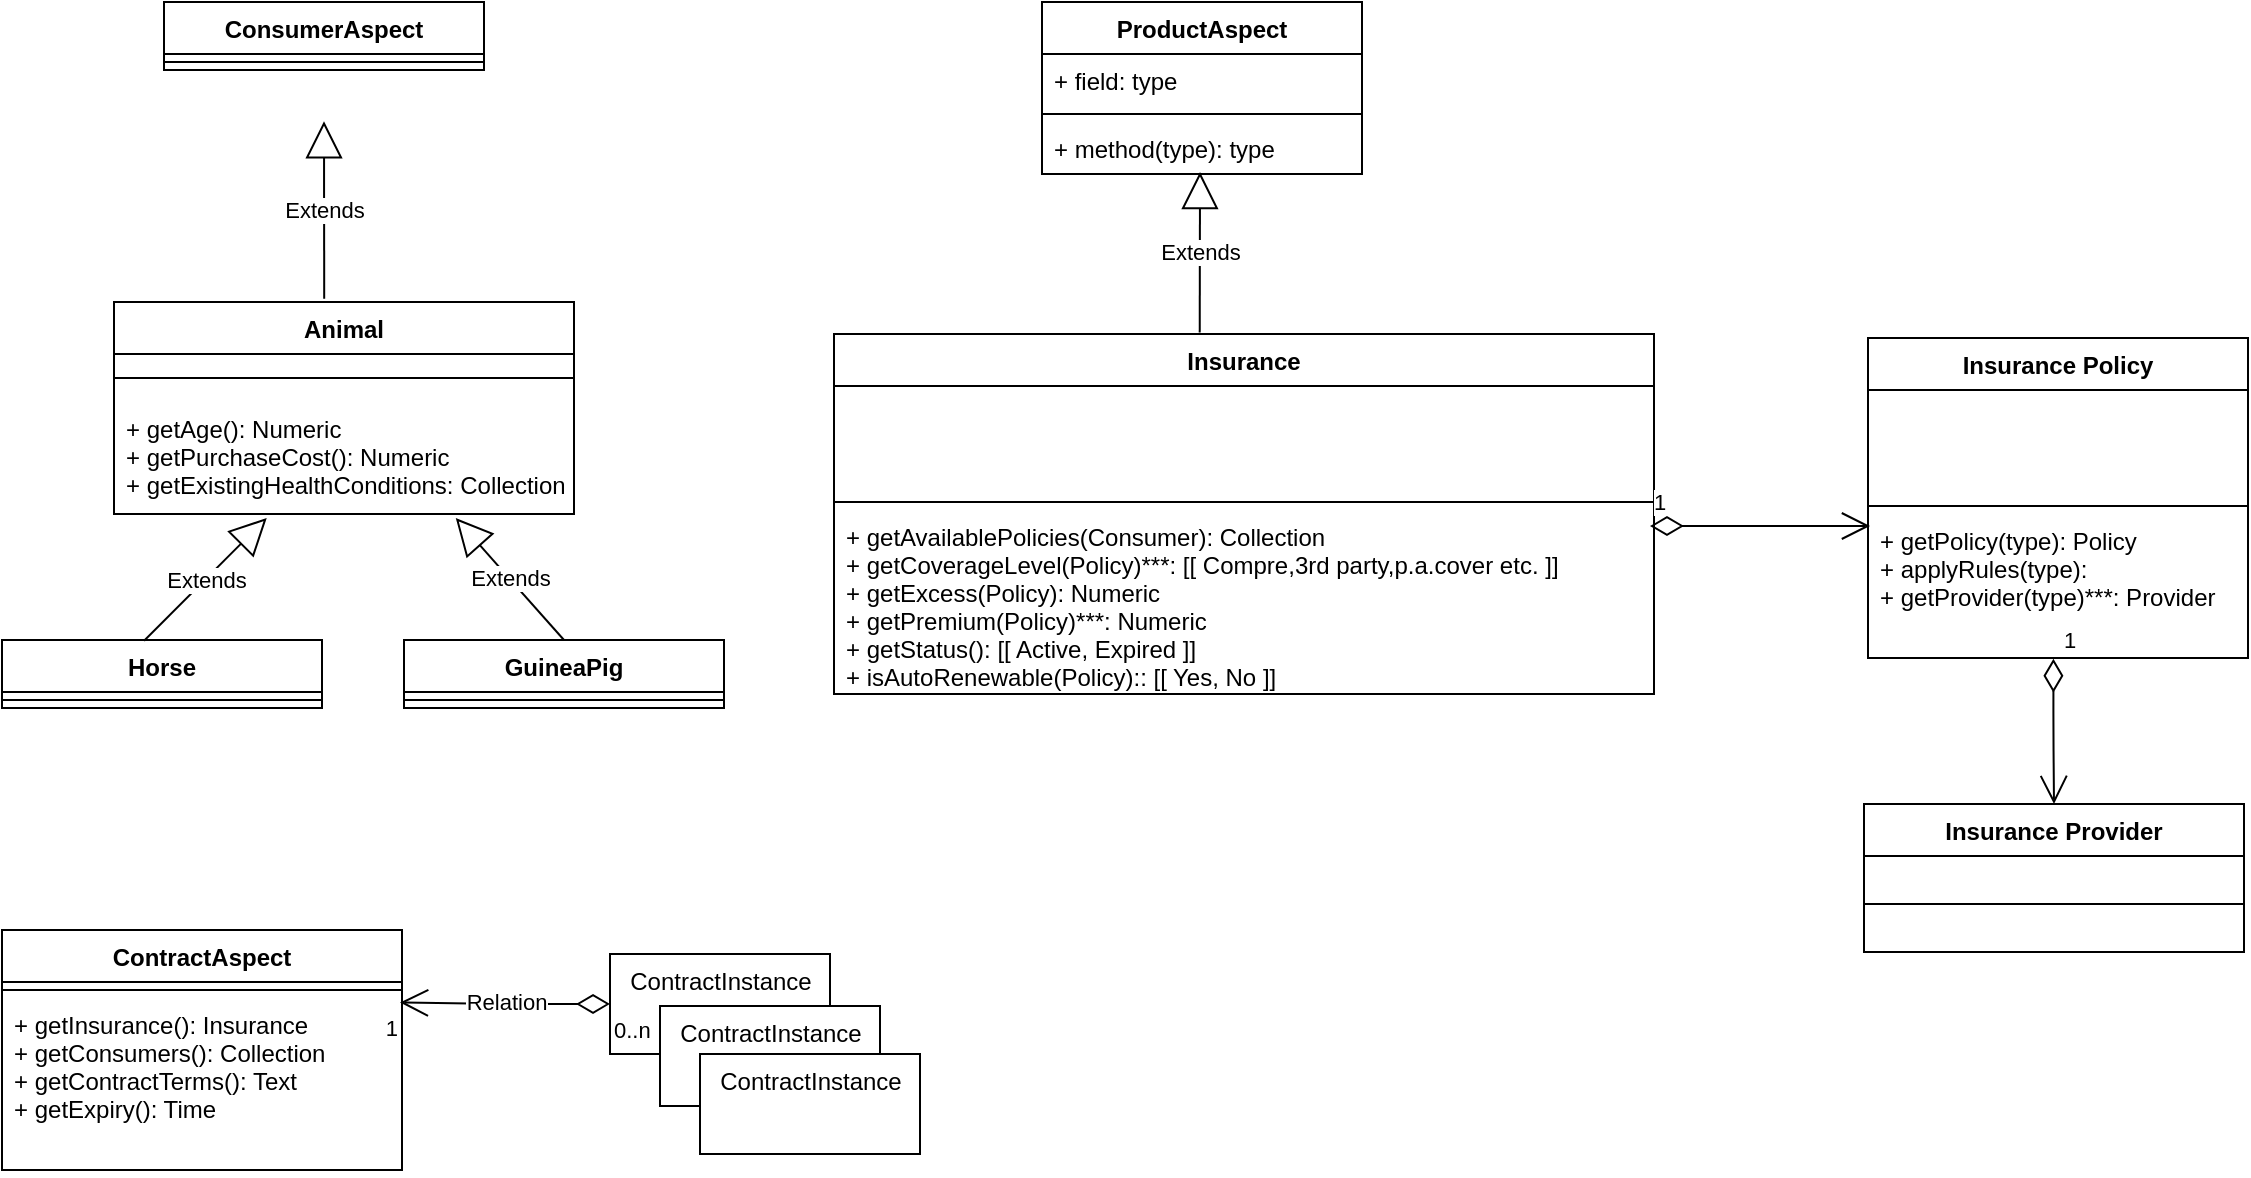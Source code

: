 <mxfile version="14.4.2" type="github">
  <diagram id="BQNJwQdTI9QfFtULlRav" name="Page-1">
    <mxGraphModel dx="782" dy="492" grid="1" gridSize="10" guides="1" tooltips="1" connect="1" arrows="1" fold="1" page="1" pageScale="1" pageWidth="827" pageHeight="1169" math="0" shadow="0">
      <root>
        <mxCell id="0" />
        <mxCell id="1" parent="0" />
        <mxCell id="ic-FxO2gObRZu7HW6Gbt-1" value="ProductAspect" style="swimlane;fontStyle=1;align=center;verticalAlign=top;childLayout=stackLayout;horizontal=1;startSize=26;horizontalStack=0;resizeParent=1;resizeParentMax=0;resizeLast=0;collapsible=1;marginBottom=0;" vertex="1" parent="1">
          <mxGeometry x="639" y="40" width="160" height="86" as="geometry" />
        </mxCell>
        <mxCell id="ic-FxO2gObRZu7HW6Gbt-2" value="+ field: type" style="text;strokeColor=none;fillColor=none;align=left;verticalAlign=top;spacingLeft=4;spacingRight=4;overflow=hidden;rotatable=0;points=[[0,0.5],[1,0.5]];portConstraint=eastwest;" vertex="1" parent="ic-FxO2gObRZu7HW6Gbt-1">
          <mxGeometry y="26" width="160" height="26" as="geometry" />
        </mxCell>
        <mxCell id="ic-FxO2gObRZu7HW6Gbt-3" value="" style="line;strokeWidth=1;fillColor=none;align=left;verticalAlign=middle;spacingTop=-1;spacingLeft=3;spacingRight=3;rotatable=0;labelPosition=right;points=[];portConstraint=eastwest;" vertex="1" parent="ic-FxO2gObRZu7HW6Gbt-1">
          <mxGeometry y="52" width="160" height="8" as="geometry" />
        </mxCell>
        <mxCell id="ic-FxO2gObRZu7HW6Gbt-4" value="+ method(type): type" style="text;strokeColor=none;fillColor=none;align=left;verticalAlign=top;spacingLeft=4;spacingRight=4;overflow=hidden;rotatable=0;points=[[0,0.5],[1,0.5]];portConstraint=eastwest;" vertex="1" parent="ic-FxO2gObRZu7HW6Gbt-1">
          <mxGeometry y="60" width="160" height="26" as="geometry" />
        </mxCell>
        <mxCell id="ic-FxO2gObRZu7HW6Gbt-5" value="Insurance" style="swimlane;fontStyle=1;align=center;verticalAlign=top;childLayout=stackLayout;horizontal=1;startSize=26;horizontalStack=0;resizeParent=1;resizeParentMax=0;resizeLast=0;collapsible=1;marginBottom=0;" vertex="1" parent="1">
          <mxGeometry x="535" y="206" width="410" height="180" as="geometry" />
        </mxCell>
        <mxCell id="ic-FxO2gObRZu7HW6Gbt-6" value="&#xa;" style="text;strokeColor=none;fillColor=none;align=left;verticalAlign=top;spacingLeft=4;spacingRight=4;overflow=hidden;rotatable=0;points=[[0,0.5],[1,0.5]];portConstraint=eastwest;" vertex="1" parent="ic-FxO2gObRZu7HW6Gbt-5">
          <mxGeometry y="26" width="410" height="54" as="geometry" />
        </mxCell>
        <mxCell id="ic-FxO2gObRZu7HW6Gbt-7" value="" style="line;strokeWidth=1;fillColor=none;align=left;verticalAlign=middle;spacingTop=-1;spacingLeft=3;spacingRight=3;rotatable=0;labelPosition=right;points=[];portConstraint=eastwest;" vertex="1" parent="ic-FxO2gObRZu7HW6Gbt-5">
          <mxGeometry y="80" width="410" height="8" as="geometry" />
        </mxCell>
        <mxCell id="ic-FxO2gObRZu7HW6Gbt-8" value="+ getAvailablePolicies(Consumer): Collection&#xa;+ getCoverageLevel(Policy)***: [[ Compre,3rd party,p.a.cover etc. ]]&#xa;+ getExcess(Policy): Numeric &#xa;+ getPremium(Policy)***: Numeric&#xa;+ getStatus(): [[ Active, Expired ]]&#xa;+ isAutoRenewable(Policy):: [[ Yes, No ]]" style="text;strokeColor=none;fillColor=none;align=left;verticalAlign=top;spacingLeft=4;spacingRight=4;overflow=hidden;rotatable=0;points=[[0,0.5],[1,0.5]];portConstraint=eastwest;" vertex="1" parent="ic-FxO2gObRZu7HW6Gbt-5">
          <mxGeometry y="88" width="410" height="92" as="geometry" />
        </mxCell>
        <mxCell id="ic-FxO2gObRZu7HW6Gbt-9" value="Extends" style="endArrow=block;endSize=16;endFill=0;html=1;exitX=0.446;exitY=-0.004;exitDx=0;exitDy=0;exitPerimeter=0;" edge="1" parent="1" source="ic-FxO2gObRZu7HW6Gbt-5">
          <mxGeometry width="160" relative="1" as="geometry">
            <mxPoint x="727" y="233" as="sourcePoint" />
            <mxPoint x="718" y="125" as="targetPoint" />
          </mxGeometry>
        </mxCell>
        <mxCell id="ic-FxO2gObRZu7HW6Gbt-14" value="Insurance Policy" style="swimlane;fontStyle=1;align=center;verticalAlign=top;childLayout=stackLayout;horizontal=1;startSize=26;horizontalStack=0;resizeParent=1;resizeParentMax=0;resizeLast=0;collapsible=1;marginBottom=0;" vertex="1" parent="1">
          <mxGeometry x="1052" y="208" width="190" height="160" as="geometry" />
        </mxCell>
        <mxCell id="ic-FxO2gObRZu7HW6Gbt-15" value="&#xa;" style="text;strokeColor=none;fillColor=none;align=left;verticalAlign=top;spacingLeft=4;spacingRight=4;overflow=hidden;rotatable=0;points=[[0,0.5],[1,0.5]];portConstraint=eastwest;" vertex="1" parent="ic-FxO2gObRZu7HW6Gbt-14">
          <mxGeometry y="26" width="190" height="54" as="geometry" />
        </mxCell>
        <mxCell id="ic-FxO2gObRZu7HW6Gbt-16" value="" style="line;strokeWidth=1;fillColor=none;align=left;verticalAlign=middle;spacingTop=-1;spacingLeft=3;spacingRight=3;rotatable=0;labelPosition=right;points=[];portConstraint=eastwest;" vertex="1" parent="ic-FxO2gObRZu7HW6Gbt-14">
          <mxGeometry y="80" width="190" height="8" as="geometry" />
        </mxCell>
        <mxCell id="ic-FxO2gObRZu7HW6Gbt-17" value="+ getPolicy(type): Policy&#xa;+ applyRules(type): &#xa;+ getProvider(type)***: Provider" style="text;strokeColor=none;fillColor=none;align=left;verticalAlign=top;spacingLeft=4;spacingRight=4;overflow=hidden;rotatable=0;points=[[0,0.5],[1,0.5]];portConstraint=eastwest;" vertex="1" parent="ic-FxO2gObRZu7HW6Gbt-14">
          <mxGeometry y="88" width="190" height="72" as="geometry" />
        </mxCell>
        <mxCell id="ic-FxO2gObRZu7HW6Gbt-19" value="1" style="endArrow=open;html=1;endSize=12;startArrow=diamondThin;startSize=14;startFill=0;edgeStyle=orthogonalEdgeStyle;align=left;verticalAlign=bottom;" edge="1" parent="1">
          <mxGeometry x="-1" y="3" relative="1" as="geometry">
            <mxPoint x="943" y="302" as="sourcePoint" />
            <mxPoint x="1053" y="302" as="targetPoint" />
          </mxGeometry>
        </mxCell>
        <mxCell id="ic-FxO2gObRZu7HW6Gbt-20" value="ConsumerAspect" style="swimlane;fontStyle=1;align=center;verticalAlign=top;childLayout=stackLayout;horizontal=1;startSize=26;horizontalStack=0;resizeParent=1;resizeParentMax=0;resizeLast=0;collapsible=1;marginBottom=0;" vertex="1" parent="1">
          <mxGeometry x="200" y="40" width="160" height="34" as="geometry" />
        </mxCell>
        <mxCell id="ic-FxO2gObRZu7HW6Gbt-22" value="" style="line;strokeWidth=1;fillColor=none;align=left;verticalAlign=middle;spacingTop=-1;spacingLeft=3;spacingRight=3;rotatable=0;labelPosition=right;points=[];portConstraint=eastwest;" vertex="1" parent="ic-FxO2gObRZu7HW6Gbt-20">
          <mxGeometry y="26" width="160" height="8" as="geometry" />
        </mxCell>
        <mxCell id="ic-FxO2gObRZu7HW6Gbt-25" value="Horse" style="swimlane;fontStyle=1;align=center;verticalAlign=top;childLayout=stackLayout;horizontal=1;startSize=26;horizontalStack=0;resizeParent=1;resizeParentMax=0;resizeLast=0;collapsible=1;marginBottom=0;" vertex="1" parent="1">
          <mxGeometry x="119" y="359" width="160" height="34" as="geometry" />
        </mxCell>
        <mxCell id="ic-FxO2gObRZu7HW6Gbt-27" value="" style="line;strokeWidth=1;fillColor=none;align=left;verticalAlign=middle;spacingTop=-1;spacingLeft=3;spacingRight=3;rotatable=0;labelPosition=right;points=[];portConstraint=eastwest;" vertex="1" parent="ic-FxO2gObRZu7HW6Gbt-25">
          <mxGeometry y="26" width="160" height="8" as="geometry" />
        </mxCell>
        <mxCell id="ic-FxO2gObRZu7HW6Gbt-29" value="Animal" style="swimlane;fontStyle=1;align=center;verticalAlign=top;childLayout=stackLayout;horizontal=1;startSize=26;horizontalStack=0;resizeParent=1;resizeParentMax=0;resizeLast=0;collapsible=1;marginBottom=0;" vertex="1" parent="1">
          <mxGeometry x="175" y="190" width="230" height="106" as="geometry" />
        </mxCell>
        <mxCell id="ic-FxO2gObRZu7HW6Gbt-31" value="" style="line;strokeWidth=1;fillColor=none;align=left;verticalAlign=middle;spacingTop=-1;spacingLeft=3;spacingRight=3;rotatable=0;labelPosition=right;points=[];portConstraint=eastwest;" vertex="1" parent="ic-FxO2gObRZu7HW6Gbt-29">
          <mxGeometry y="26" width="230" height="24" as="geometry" />
        </mxCell>
        <mxCell id="ic-FxO2gObRZu7HW6Gbt-32" value="+ getAge(): Numeric&#xa;+ getPurchaseCost(): Numeric&#xa;+ getExistingHealthConditions: Collection" style="text;strokeColor=none;fillColor=none;align=left;verticalAlign=top;spacingLeft=4;spacingRight=4;overflow=hidden;rotatable=0;points=[[0,0.5],[1,0.5]];portConstraint=eastwest;" vertex="1" parent="ic-FxO2gObRZu7HW6Gbt-29">
          <mxGeometry y="50" width="230" height="56" as="geometry" />
        </mxCell>
        <mxCell id="ic-FxO2gObRZu7HW6Gbt-34" value="GuineaPig" style="swimlane;fontStyle=1;align=center;verticalAlign=top;childLayout=stackLayout;horizontal=1;startSize=26;horizontalStack=0;resizeParent=1;resizeParentMax=0;resizeLast=0;collapsible=1;marginBottom=0;" vertex="1" parent="1">
          <mxGeometry x="320" y="359" width="160" height="34" as="geometry" />
        </mxCell>
        <mxCell id="ic-FxO2gObRZu7HW6Gbt-36" value="" style="line;strokeWidth=1;fillColor=none;align=left;verticalAlign=middle;spacingTop=-1;spacingLeft=3;spacingRight=3;rotatable=0;labelPosition=right;points=[];portConstraint=eastwest;" vertex="1" parent="ic-FxO2gObRZu7HW6Gbt-34">
          <mxGeometry y="26" width="160" height="8" as="geometry" />
        </mxCell>
        <mxCell id="ic-FxO2gObRZu7HW6Gbt-38" value="Extends" style="endArrow=block;endSize=16;endFill=0;html=1;exitX=0.444;exitY=0.041;exitDx=0;exitDy=0;exitPerimeter=0;entryX=0.332;entryY=1.036;entryDx=0;entryDy=0;entryPerimeter=0;" edge="1" parent="1">
          <mxGeometry width="160" relative="1" as="geometry">
            <mxPoint x="190.04" y="359.362" as="sourcePoint" />
            <mxPoint x="251.36" y="298.016" as="targetPoint" />
          </mxGeometry>
        </mxCell>
        <mxCell id="ic-FxO2gObRZu7HW6Gbt-39" value="Extends" style="endArrow=block;endSize=16;endFill=0;html=1;exitX=0.5;exitY=0;exitDx=0;exitDy=0;entryX=0.743;entryY=1.036;entryDx=0;entryDy=0;entryPerimeter=0;" edge="1" parent="1" source="ic-FxO2gObRZu7HW6Gbt-34" target="ic-FxO2gObRZu7HW6Gbt-32">
          <mxGeometry width="160" relative="1" as="geometry">
            <mxPoint x="380" y="330" as="sourcePoint" />
            <mxPoint x="540" y="330" as="targetPoint" />
          </mxGeometry>
        </mxCell>
        <mxCell id="ic-FxO2gObRZu7HW6Gbt-40" value="Extends" style="endArrow=block;endSize=16;endFill=0;html=1;entryX=0.5;entryY=0.987;entryDx=0;entryDy=0;entryPerimeter=0;exitX=0.457;exitY=-0.015;exitDx=0;exitDy=0;exitPerimeter=0;" edge="1" parent="1" source="ic-FxO2gObRZu7HW6Gbt-29">
          <mxGeometry width="160" relative="1" as="geometry">
            <mxPoint x="290" y="200" as="sourcePoint" />
            <mxPoint x="280" y="99.662" as="targetPoint" />
          </mxGeometry>
        </mxCell>
        <mxCell id="ic-FxO2gObRZu7HW6Gbt-41" value="ContractAspect" style="swimlane;fontStyle=1;align=center;verticalAlign=top;childLayout=stackLayout;horizontal=1;startSize=26;horizontalStack=0;resizeParent=1;resizeParentMax=0;resizeLast=0;collapsible=1;marginBottom=0;" vertex="1" parent="1">
          <mxGeometry x="119" y="504" width="200" height="120" as="geometry" />
        </mxCell>
        <mxCell id="ic-FxO2gObRZu7HW6Gbt-43" value="" style="line;strokeWidth=1;fillColor=none;align=left;verticalAlign=middle;spacingTop=-1;spacingLeft=3;spacingRight=3;rotatable=0;labelPosition=right;points=[];portConstraint=eastwest;" vertex="1" parent="ic-FxO2gObRZu7HW6Gbt-41">
          <mxGeometry y="26" width="200" height="8" as="geometry" />
        </mxCell>
        <mxCell id="ic-FxO2gObRZu7HW6Gbt-44" value="+ getInsurance(): Insurance&#xa;+ getConsumers(): Collection&#xa;+ getContractTerms(): Text&#xa;+ getExpiry(): Time" style="text;strokeColor=none;fillColor=none;align=left;verticalAlign=top;spacingLeft=4;spacingRight=4;overflow=hidden;rotatable=0;points=[[0,0.5],[1,0.5]];portConstraint=eastwest;" vertex="1" parent="ic-FxO2gObRZu7HW6Gbt-41">
          <mxGeometry y="34" width="200" height="86" as="geometry" />
        </mxCell>
        <mxCell id="ic-FxO2gObRZu7HW6Gbt-49" value="ContractInstance" style="html=1;verticalAlign=top;" vertex="1" parent="1">
          <mxGeometry x="423" y="516" width="110" height="50" as="geometry" />
        </mxCell>
        <mxCell id="ic-FxO2gObRZu7HW6Gbt-50" value="Insurance Provider" style="swimlane;fontStyle=1;align=center;verticalAlign=top;childLayout=stackLayout;horizontal=1;startSize=26;horizontalStack=0;resizeParent=1;resizeParentMax=0;resizeLast=0;collapsible=1;marginBottom=0;" vertex="1" parent="1">
          <mxGeometry x="1050" y="441" width="190" height="74" as="geometry" />
        </mxCell>
        <mxCell id="ic-FxO2gObRZu7HW6Gbt-52" value="" style="line;strokeWidth=1;fillColor=none;align=left;verticalAlign=middle;spacingTop=-1;spacingLeft=3;spacingRight=3;rotatable=0;labelPosition=right;points=[];portConstraint=eastwest;" vertex="1" parent="ic-FxO2gObRZu7HW6Gbt-50">
          <mxGeometry y="26" width="190" height="48" as="geometry" />
        </mxCell>
        <mxCell id="ic-FxO2gObRZu7HW6Gbt-54" value="1" style="endArrow=open;html=1;endSize=12;startArrow=diamondThin;startSize=14;startFill=0;edgeStyle=orthogonalEdgeStyle;align=left;verticalAlign=bottom;fontColor=#000000;exitX=0.488;exitY=1.005;exitDx=0;exitDy=0;exitPerimeter=0;entryX=0.5;entryY=0;entryDx=0;entryDy=0;" edge="1" parent="1" source="ic-FxO2gObRZu7HW6Gbt-17" target="ic-FxO2gObRZu7HW6Gbt-50">
          <mxGeometry x="-1" y="3" relative="1" as="geometry">
            <mxPoint x="1040" y="410" as="sourcePoint" />
            <mxPoint x="1200" y="410" as="targetPoint" />
          </mxGeometry>
        </mxCell>
        <mxCell id="ic-FxO2gObRZu7HW6Gbt-59" value="Relation" style="endArrow=open;html=1;endSize=12;startArrow=diamondThin;startSize=14;startFill=0;edgeStyle=orthogonalEdgeStyle;fontColor=#000000;entryX=0.995;entryY=0.026;entryDx=0;entryDy=0;entryPerimeter=0;exitX=0;exitY=0.5;exitDx=0;exitDy=0;" edge="1" parent="1" source="ic-FxO2gObRZu7HW6Gbt-49" target="ic-FxO2gObRZu7HW6Gbt-44">
          <mxGeometry relative="1" as="geometry">
            <mxPoint x="400" y="580" as="sourcePoint" />
            <mxPoint x="560" y="580" as="targetPoint" />
          </mxGeometry>
        </mxCell>
        <mxCell id="ic-FxO2gObRZu7HW6Gbt-60" value="0..n" style="edgeLabel;resizable=0;html=1;align=left;verticalAlign=top;" connectable="0" vertex="1" parent="ic-FxO2gObRZu7HW6Gbt-59">
          <mxGeometry x="-1" relative="1" as="geometry" />
        </mxCell>
        <mxCell id="ic-FxO2gObRZu7HW6Gbt-61" value="1" style="edgeLabel;resizable=0;html=1;align=right;verticalAlign=top;" connectable="0" vertex="1" parent="ic-FxO2gObRZu7HW6Gbt-59">
          <mxGeometry x="1" relative="1" as="geometry" />
        </mxCell>
        <mxCell id="ic-FxO2gObRZu7HW6Gbt-62" value="ContractInstance" style="html=1;verticalAlign=top;" vertex="1" parent="1">
          <mxGeometry x="448" y="542" width="110" height="50" as="geometry" />
        </mxCell>
        <mxCell id="ic-FxO2gObRZu7HW6Gbt-63" value="ContractInstance" style="html=1;verticalAlign=top;" vertex="1" parent="1">
          <mxGeometry x="468" y="566" width="110" height="50" as="geometry" />
        </mxCell>
      </root>
    </mxGraphModel>
  </diagram>
</mxfile>
